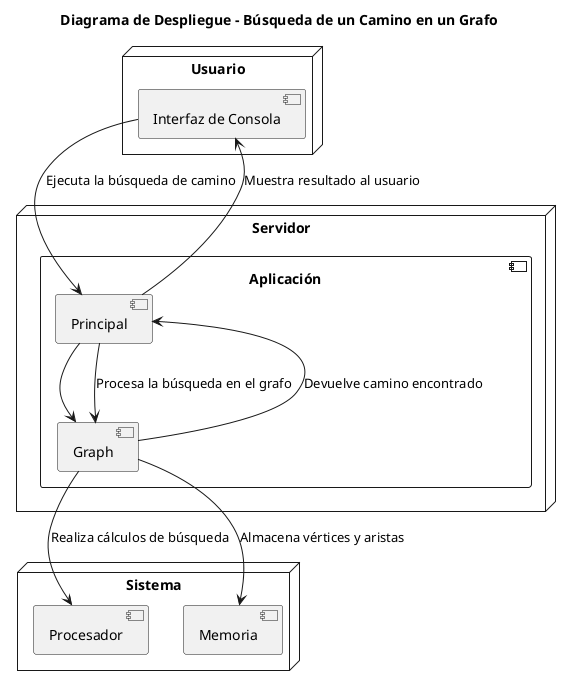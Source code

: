 @startuml

title Diagrama de Despliegue - Búsqueda de un Camino en un Grafo

node "Usuario" {
    [Interfaz de Consola]
}

node "Servidor" {
    component "Aplicación" {
        [Principal] --> [Graph]
    }
}

node "Sistema" {
    [Procesador]
    [Memoria]
}

[Interfaz de Consola] --> [Principal] : "Ejecuta la búsqueda de camino"
[Principal] --> [Graph] : "Procesa la búsqueda en el grafo"
[Graph] --> [Procesador] : "Realiza cálculos de búsqueda"
[Graph] --> [Memoria] : "Almacena vértices y aristas"
[Graph] --> [Principal] : "Devuelve camino encontrado"
[Principal] --> [Interfaz de Consola] : "Muestra resultado al usuario"

@enduml